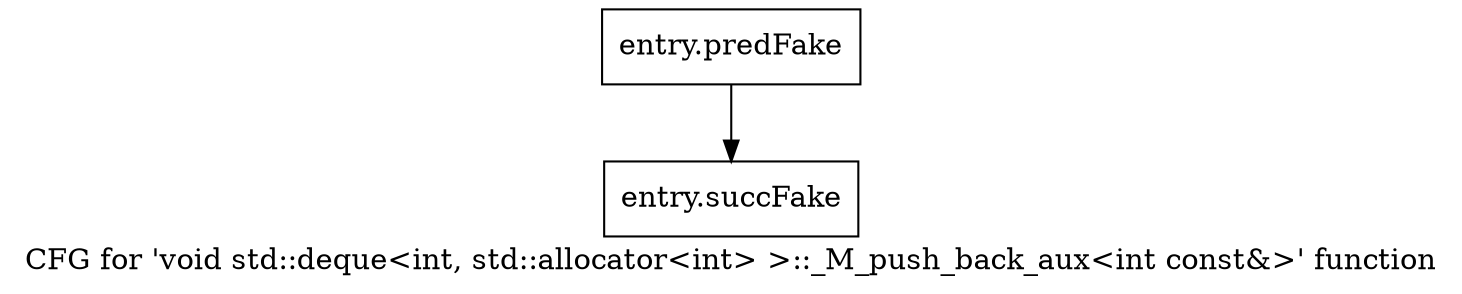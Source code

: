 digraph "CFG for 'void std::deque\<int, std::allocator\<int\> \>::_M_push_back_aux\<int const&\>' function" {
	label="CFG for 'void std::deque\<int, std::allocator\<int\> \>::_M_push_back_aux\<int const&\>' function";

	Node0x49e5ba0 [shape=record,filename="",linenumber="",label="{entry.predFake}"];
	Node0x49e5ba0 -> Node0x4a00060[ callList="" memoryops="" filename="/proj/xbuilds/2019.2_0801_1/installs/lin64/Vivado/HEAD/tps/lnx64/gcc-6.2.0/lib/gcc/x86_64-pc-linux-gnu/6.2.0/../../../../include/c++/6.2.0/bits/deque.tcc"];
	Node0x4a00060 [shape=record,filename="/proj/xbuilds/2019.2_0801_1/installs/lin64/Vivado/HEAD/tps/lnx64/gcc-6.2.0/lib/gcc/x86_64-pc-linux-gnu/6.2.0/../../../../include/c++/6.2.0/bits/deque.tcc",linenumber="490",label="{entry.succFake}"];
}
